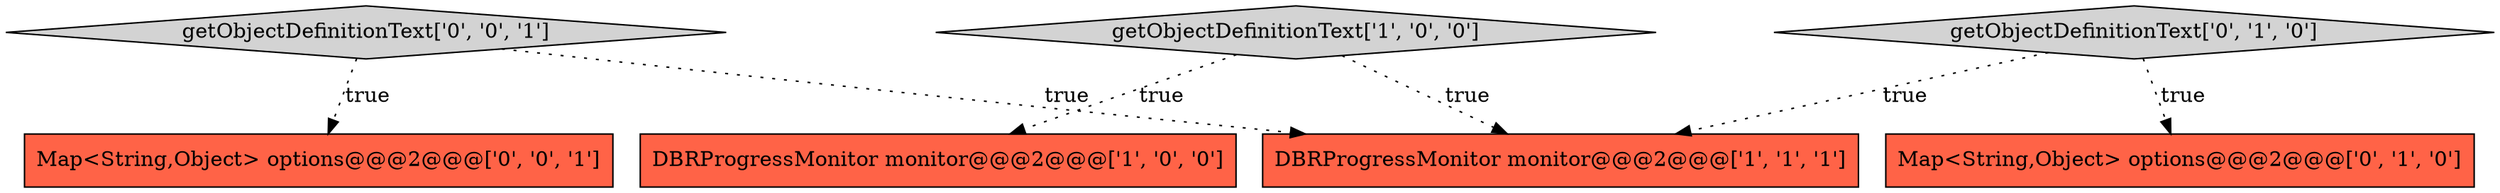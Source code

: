 digraph {
6 [style = filled, label = "Map<String,Object> options@@@2@@@['0', '0', '1']", fillcolor = tomato, shape = box image = "AAA0AAABBB3BBB"];
0 [style = filled, label = "DBRProgressMonitor monitor@@@2@@@['1', '0', '0']", fillcolor = tomato, shape = box image = "AAA0AAABBB1BBB"];
1 [style = filled, label = "getObjectDefinitionText['1', '0', '0']", fillcolor = lightgray, shape = diamond image = "AAA0AAABBB1BBB"];
2 [style = filled, label = "DBRProgressMonitor monitor@@@2@@@['1', '1', '1']", fillcolor = tomato, shape = box image = "AAA0AAABBB1BBB"];
4 [style = filled, label = "getObjectDefinitionText['0', '1', '0']", fillcolor = lightgray, shape = diamond image = "AAA0AAABBB2BBB"];
5 [style = filled, label = "getObjectDefinitionText['0', '0', '1']", fillcolor = lightgray, shape = diamond image = "AAA0AAABBB3BBB"];
3 [style = filled, label = "Map<String,Object> options@@@2@@@['0', '1', '0']", fillcolor = tomato, shape = box image = "AAA0AAABBB2BBB"];
1->2 [style = dotted, label="true"];
5->6 [style = dotted, label="true"];
4->3 [style = dotted, label="true"];
5->2 [style = dotted, label="true"];
1->0 [style = dotted, label="true"];
4->2 [style = dotted, label="true"];
}
